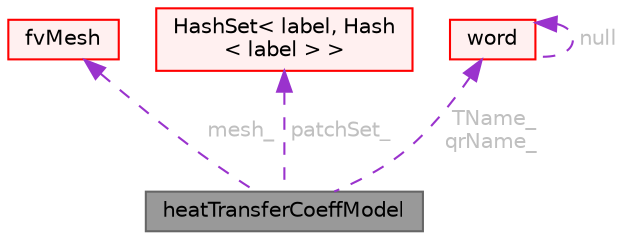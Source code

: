 digraph "heatTransferCoeffModel"
{
 // LATEX_PDF_SIZE
  bgcolor="transparent";
  edge [fontname=Helvetica,fontsize=10,labelfontname=Helvetica,labelfontsize=10];
  node [fontname=Helvetica,fontsize=10,shape=box,height=0.2,width=0.4];
  Node1 [id="Node000001",label="heatTransferCoeffModel",height=0.2,width=0.4,color="gray40", fillcolor="grey60", style="filled", fontcolor="black",tooltip="A base class for heat transfer coefficient models."];
  Node2 -> Node1 [id="edge1_Node000001_Node000002",dir="back",color="darkorchid3",style="dashed",tooltip=" ",label=" mesh_",fontcolor="grey" ];
  Node2 [id="Node000002",label="fvMesh",height=0.2,width=0.4,color="red", fillcolor="#FFF0F0", style="filled",URL="$classFoam_1_1fvMesh.html",tooltip="Mesh data needed to do the Finite Volume discretisation."];
  Node54 -> Node1 [id="edge2_Node000001_Node000054",dir="back",color="darkorchid3",style="dashed",tooltip=" ",label=" patchSet_",fontcolor="grey" ];
  Node54 [id="Node000054",label="HashSet\< label, Hash\l\< label \> \>",height=0.2,width=0.4,color="red", fillcolor="#FFF0F0", style="filled",URL="$classFoam_1_1HashSet.html",tooltip=" "];
  Node14 -> Node1 [id="edge3_Node000001_Node000014",dir="back",color="darkorchid3",style="dashed",tooltip=" ",label=" TName_\nqrName_",fontcolor="grey" ];
  Node14 [id="Node000014",label="word",height=0.2,width=0.4,color="red", fillcolor="#FFF0F0", style="filled",URL="$classFoam_1_1word.html",tooltip="A class for handling words, derived from Foam::string."];
  Node14 -> Node14 [id="edge4_Node000014_Node000014",dir="back",color="darkorchid3",style="dashed",tooltip=" ",label=" null",fontcolor="grey" ];
}
